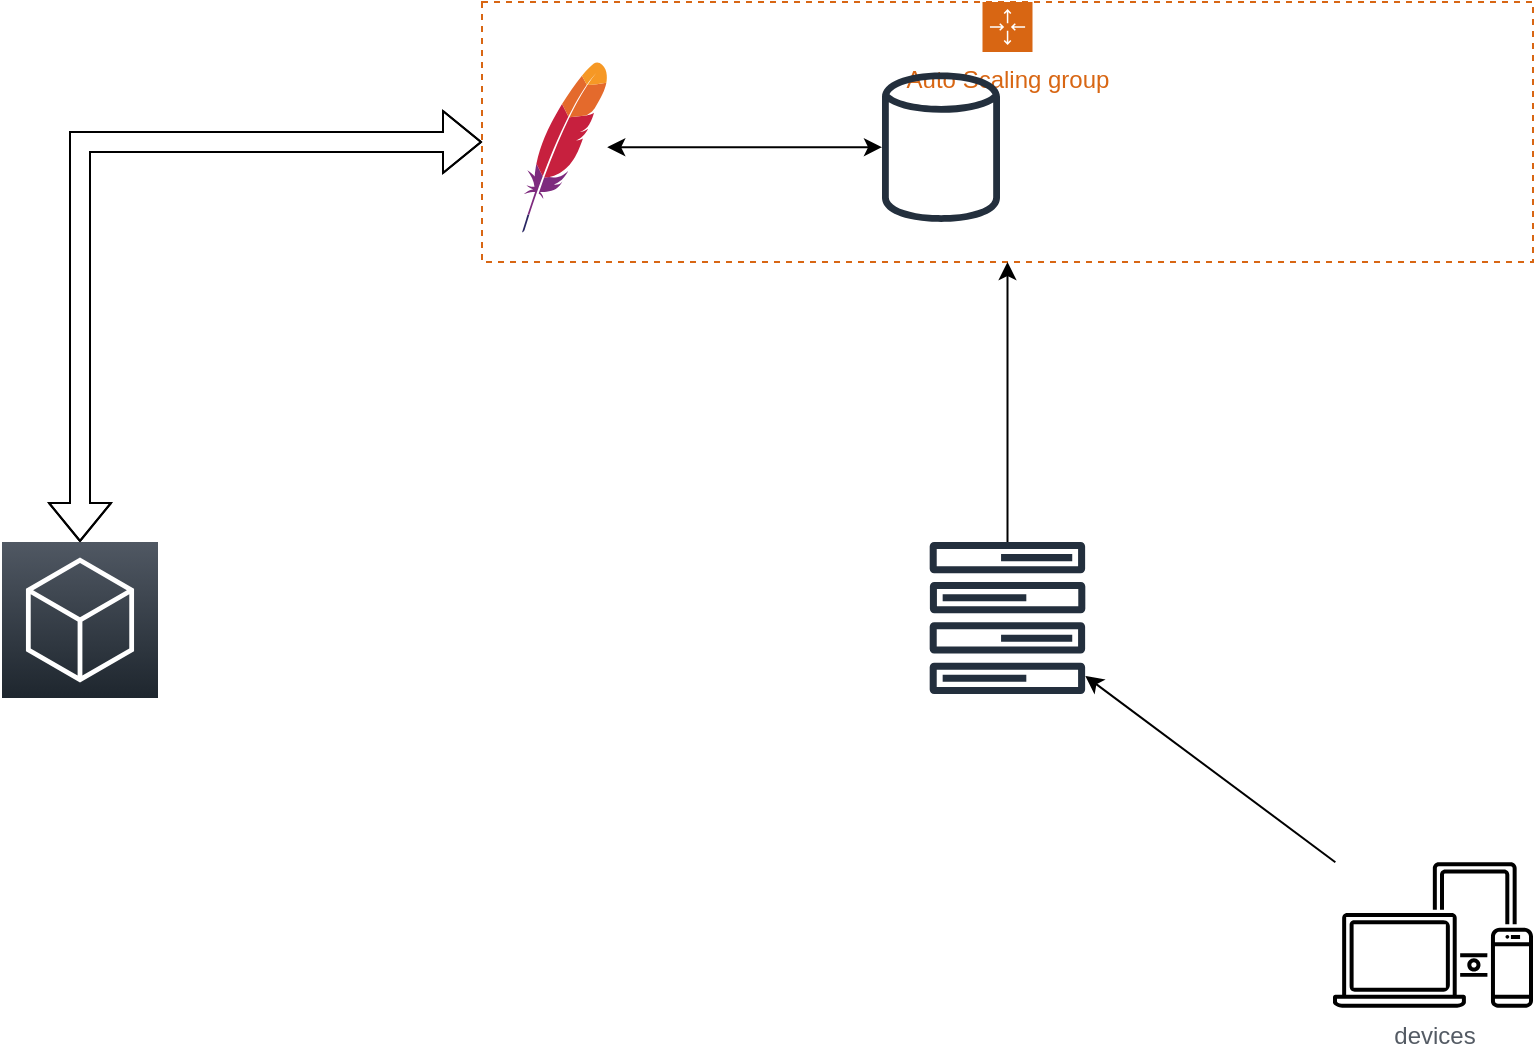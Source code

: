 <mxfile version="15.9.6" type="github">
  <diagram id="Ht1M8jgEwFfnCIfOTk4-" name="Page-1">
    <mxGraphModel dx="2062" dy="2808" grid="1" gridSize="10" guides="1" tooltips="1" connect="1" arrows="1" fold="1" page="1" pageScale="1" pageWidth="1169" pageHeight="827" math="0" shadow="0">
      <root>
        <mxCell id="0" />
        <mxCell id="1" parent="0" />
        <mxCell id="bbJUXdScnfACV2wAAi5e-2" value="" style="sketch=0;outlineConnect=0;fontColor=#232F3E;gradientColor=none;fillColor=#232F3D;strokeColor=none;dashed=0;verticalLabelPosition=bottom;verticalAlign=top;align=center;html=1;fontSize=12;fontStyle=0;aspect=fixed;pointerEvents=1;shape=mxgraph.aws4.forums;" vertex="1" parent="1">
          <mxGeometry x="523.75" y="-1100" width="78" height="76" as="geometry" />
        </mxCell>
        <mxCell id="bbJUXdScnfACV2wAAi5e-5" value="Auto Scaling group" style="points=[[0,0],[0.25,0],[0.5,0],[0.75,0],[1,0],[1,0.25],[1,0.5],[1,0.75],[1,1],[0.75,1],[0.5,1],[0.25,1],[0,1],[0,0.75],[0,0.5],[0,0.25]];outlineConnect=0;gradientColor=none;html=1;whiteSpace=wrap;fontSize=12;fontStyle=0;container=1;pointerEvents=0;collapsible=0;recursiveResize=0;shape=mxgraph.aws4.groupCenter;grIcon=mxgraph.aws4.group_auto_scaling_group;grStroke=1;strokeColor=#D86613;fillColor=none;verticalAlign=top;align=center;fontColor=#D86613;dashed=1;spacingTop=25;" vertex="1" parent="1">
          <mxGeometry x="300" y="-1370" width="525.5" height="130" as="geometry" />
        </mxCell>
        <mxCell id="bbJUXdScnfACV2wAAi5e-1" value="" style="sketch=0;outlineConnect=0;fontColor=#232F3E;gradientColor=none;fillColor=#232F3D;strokeColor=none;dashed=0;verticalLabelPosition=bottom;verticalAlign=top;align=center;html=1;fontSize=12;fontStyle=0;aspect=fixed;pointerEvents=1;shape=mxgraph.aws4.generic_database;" vertex="1" parent="bbJUXdScnfACV2wAAi5e-5">
          <mxGeometry x="200" y="33.6" width="59" height="78" as="geometry" />
        </mxCell>
        <mxCell id="bbJUXdScnfACV2wAAi5e-9" value="" style="dashed=0;outlineConnect=0;html=1;align=center;labelPosition=center;verticalLabelPosition=bottom;verticalAlign=top;shape=mxgraph.weblogos.apache;fillColor=#000000;gradientColor=none;" vertex="1" parent="bbJUXdScnfACV2wAAi5e-5">
          <mxGeometry x="20" y="30" width="42.6" height="85.2" as="geometry" />
        </mxCell>
        <mxCell id="bbJUXdScnfACV2wAAi5e-14" value="" style="endArrow=classic;startArrow=classic;html=1;rounded=0;" edge="1" parent="bbJUXdScnfACV2wAAi5e-5" source="bbJUXdScnfACV2wAAi5e-9" target="bbJUXdScnfACV2wAAi5e-1">
          <mxGeometry width="50" height="50" relative="1" as="geometry">
            <mxPoint x="100" y="100" as="sourcePoint" />
            <mxPoint x="150" y="50" as="targetPoint" />
          </mxGeometry>
        </mxCell>
        <mxCell id="bbJUXdScnfACV2wAAi5e-7" value="devices" style="sketch=0;outlineConnect=0;gradientColor=none;fontColor=#545B64;strokeColor=none;fillColor=#000000;dashed=0;verticalLabelPosition=bottom;verticalAlign=top;align=center;html=1;fontSize=12;fontStyle=0;aspect=fixed;shape=mxgraph.aws4.illustration_devices;pointerEvents=1" vertex="1" parent="1">
          <mxGeometry x="725.5" y="-940" width="100" height="73" as="geometry" />
        </mxCell>
        <mxCell id="bbJUXdScnfACV2wAAi5e-10" value="" style="endArrow=classic;html=1;rounded=0;" edge="1" parent="1" source="bbJUXdScnfACV2wAAi5e-2" target="bbJUXdScnfACV2wAAi5e-5">
          <mxGeometry width="50" height="50" relative="1" as="geometry">
            <mxPoint x="800" y="-840" as="sourcePoint" />
            <mxPoint x="840" y="-890" as="targetPoint" />
          </mxGeometry>
        </mxCell>
        <mxCell id="bbJUXdScnfACV2wAAi5e-11" value="" style="endArrow=classic;html=1;rounded=0;" edge="1" parent="1" source="bbJUXdScnfACV2wAAi5e-7" target="bbJUXdScnfACV2wAAi5e-2">
          <mxGeometry width="50" height="50" relative="1" as="geometry">
            <mxPoint x="800" y="-840" as="sourcePoint" />
            <mxPoint x="850" y="-890" as="targetPoint" />
          </mxGeometry>
        </mxCell>
        <mxCell id="bbJUXdScnfACV2wAAi5e-15" value="" style="shape=flexArrow;endArrow=classic;startArrow=classic;html=1;rounded=0;exitX=0.5;exitY=0;exitDx=0;exitDy=0;exitPerimeter=0;" edge="1" parent="1" source="bbJUXdScnfACV2wAAi5e-16">
          <mxGeometry width="100" height="100" relative="1" as="geometry">
            <mxPoint x="90" y="-1190" as="sourcePoint" />
            <mxPoint x="300" y="-1300" as="targetPoint" />
            <Array as="points">
              <mxPoint x="99" y="-1300" />
            </Array>
          </mxGeometry>
        </mxCell>
        <mxCell id="bbJUXdScnfACV2wAAi5e-16" value="" style="sketch=0;points=[[0,0,0],[0.25,0,0],[0.5,0,0],[0.75,0,0],[1,0,0],[0,1,0],[0.25,1,0],[0.5,1,0],[0.75,1,0],[1,1,0],[0,0.25,0],[0,0.5,0],[0,0.75,0],[1,0.25,0],[1,0.5,0],[1,0.75,0]];gradientDirection=north;outlineConnect=0;fontColor=#232F3E;gradientColor=#505863;fillColor=#1E262E;strokeColor=#ffffff;dashed=0;verticalLabelPosition=bottom;verticalAlign=top;align=center;html=1;fontSize=12;fontStyle=0;aspect=fixed;shape=mxgraph.aws4.resourceIcon;resIcon=mxgraph.aws4.general;" vertex="1" parent="1">
          <mxGeometry x="60" y="-1100" width="78" height="78" as="geometry" />
        </mxCell>
      </root>
    </mxGraphModel>
  </diagram>
</mxfile>
